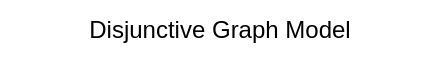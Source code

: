 <mxfile>
    <diagram id="TXq0C7UeM8FgXgs6Iazb" name="ページ1">
        <mxGraphModel dx="1160" dy="779" grid="1" gridSize="10" guides="1" tooltips="1" connect="1" arrows="1" fold="1" page="1" pageScale="1" pageWidth="827" pageHeight="1169" math="0" shadow="0">
            <root>
                <mxCell id="0"/>
                <mxCell id="1" parent="0"/>
                <mxCell id="2" value="Disjunctive Graph Model" style="text;html=1;strokeColor=none;fillColor=none;align=center;verticalAlign=middle;whiteSpace=wrap;rounded=0;" vertex="1" parent="1">
                    <mxGeometry x="20" y="20" width="220" height="30" as="geometry"/>
                </mxCell>
            </root>
        </mxGraphModel>
    </diagram>
</mxfile>